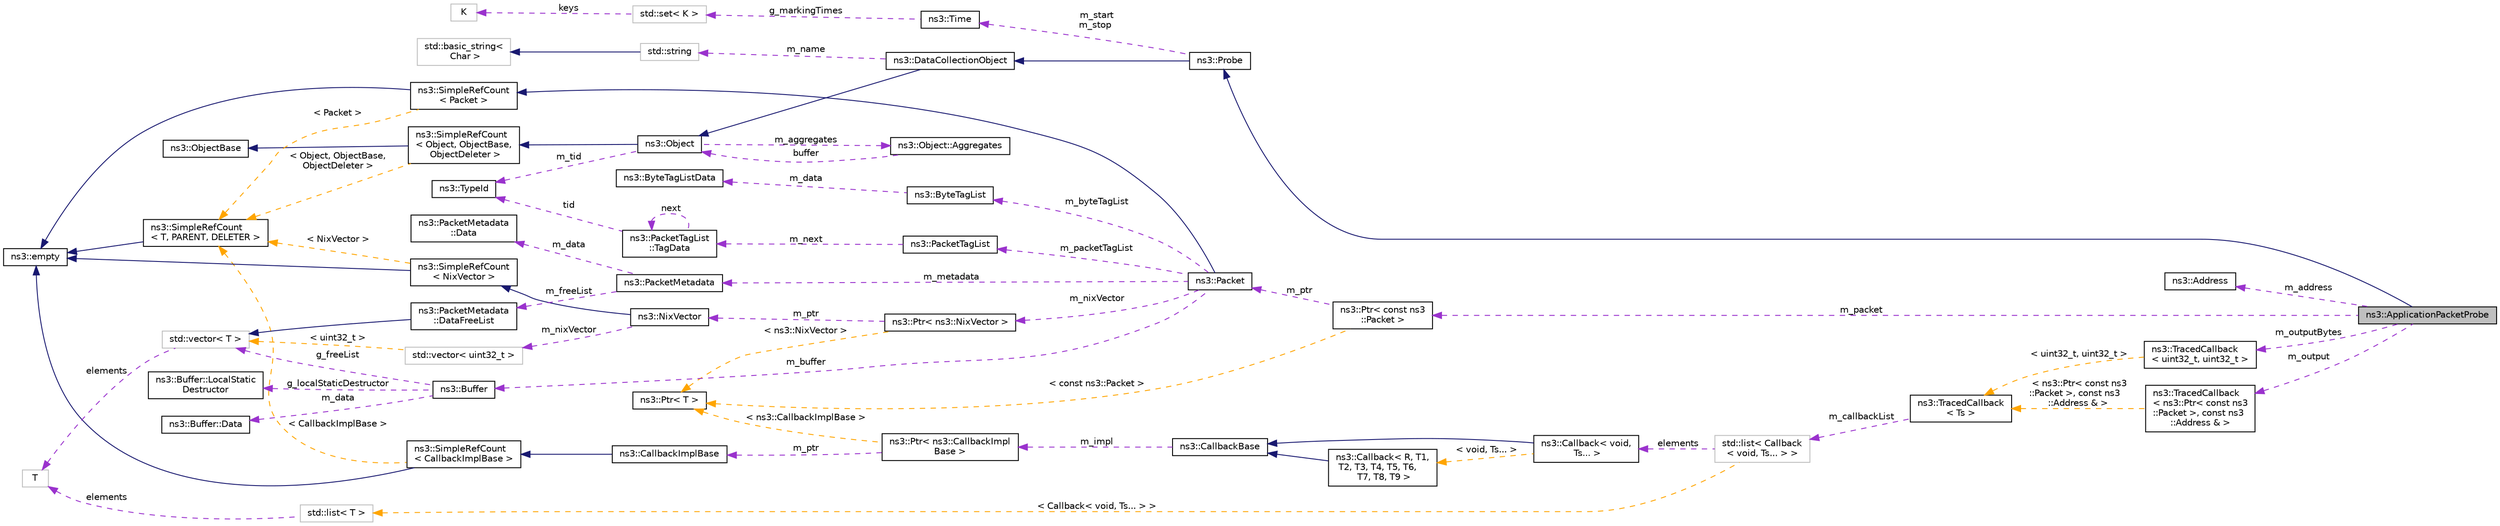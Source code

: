 digraph "ns3::ApplicationPacketProbe"
{
 // LATEX_PDF_SIZE
  edge [fontname="Helvetica",fontsize="10",labelfontname="Helvetica",labelfontsize="10"];
  node [fontname="Helvetica",fontsize="10",shape=record];
  rankdir="LR";
  Node1 [label="ns3::ApplicationPacketProbe",height=0.2,width=0.4,color="black", fillcolor="grey75", style="filled", fontcolor="black",tooltip="Probe to translate from a TraceSource to two more easily parsed TraceSources."];
  Node2 -> Node1 [dir="back",color="midnightblue",fontsize="10",style="solid",fontname="Helvetica"];
  Node2 [label="ns3::Probe",height=0.2,width=0.4,color="black", fillcolor="white", style="filled",URL="$classns3_1_1_probe.html",tooltip="Base class for probes."];
  Node3 -> Node2 [dir="back",color="midnightblue",fontsize="10",style="solid",fontname="Helvetica"];
  Node3 [label="ns3::DataCollectionObject",height=0.2,width=0.4,color="black", fillcolor="white", style="filled",URL="$classns3_1_1_data_collection_object.html",tooltip="Base class for data collection framework objects."];
  Node4 -> Node3 [dir="back",color="midnightblue",fontsize="10",style="solid",fontname="Helvetica"];
  Node4 [label="ns3::Object",height=0.2,width=0.4,color="black", fillcolor="white", style="filled",URL="$classns3_1_1_object.html",tooltip="A base class which provides memory management and object aggregation."];
  Node5 -> Node4 [dir="back",color="midnightblue",fontsize="10",style="solid",fontname="Helvetica"];
  Node5 [label="ns3::SimpleRefCount\l\< Object, ObjectBase,\l ObjectDeleter \>",height=0.2,width=0.4,color="black", fillcolor="white", style="filled",URL="$classns3_1_1_simple_ref_count.html",tooltip=" "];
  Node6 -> Node5 [dir="back",color="midnightblue",fontsize="10",style="solid",fontname="Helvetica"];
  Node6 [label="ns3::ObjectBase",height=0.2,width=0.4,color="black", fillcolor="white", style="filled",URL="$classns3_1_1_object_base.html",tooltip="Anchor the ns-3 type and attribute system."];
  Node7 -> Node5 [dir="back",color="orange",fontsize="10",style="dashed",label=" \< Object, ObjectBase,\l ObjectDeleter \>" ,fontname="Helvetica"];
  Node7 [label="ns3::SimpleRefCount\l\< T, PARENT, DELETER \>",height=0.2,width=0.4,color="black", fillcolor="white", style="filled",URL="$classns3_1_1_simple_ref_count.html",tooltip="A template-based reference counting class."];
  Node8 -> Node7 [dir="back",color="midnightblue",fontsize="10",style="solid",fontname="Helvetica"];
  Node8 [label="ns3::empty",height=0.2,width=0.4,color="black", fillcolor="white", style="filled",URL="$classns3_1_1empty.html",tooltip="make Callback use a separate empty type"];
  Node9 -> Node4 [dir="back",color="darkorchid3",fontsize="10",style="dashed",label=" m_tid" ,fontname="Helvetica"];
  Node9 [label="ns3::TypeId",height=0.2,width=0.4,color="black", fillcolor="white", style="filled",URL="$classns3_1_1_type_id.html",tooltip="a unique identifier for an interface."];
  Node10 -> Node4 [dir="back",color="darkorchid3",fontsize="10",style="dashed",label=" m_aggregates" ,fontname="Helvetica"];
  Node10 [label="ns3::Object::Aggregates",height=0.2,width=0.4,color="black", fillcolor="white", style="filled",URL="$structns3_1_1_object_1_1_aggregates.html",tooltip="The list of Objects aggregated to this one."];
  Node4 -> Node10 [dir="back",color="darkorchid3",fontsize="10",style="dashed",label=" buffer" ,fontname="Helvetica"];
  Node11 -> Node3 [dir="back",color="darkorchid3",fontsize="10",style="dashed",label=" m_name" ,fontname="Helvetica"];
  Node11 [label="std::string",height=0.2,width=0.4,color="grey75", fillcolor="white", style="filled",tooltip=" "];
  Node12 -> Node11 [dir="back",color="midnightblue",fontsize="10",style="solid",fontname="Helvetica"];
  Node12 [label="std::basic_string\<\l Char \>",height=0.2,width=0.4,color="grey75", fillcolor="white", style="filled",tooltip=" "];
  Node13 -> Node2 [dir="back",color="darkorchid3",fontsize="10",style="dashed",label=" m_start\nm_stop" ,fontname="Helvetica"];
  Node13 [label="ns3::Time",height=0.2,width=0.4,color="black", fillcolor="white", style="filled",URL="$classns3_1_1_time.html",tooltip="Simulation virtual time values and global simulation resolution."];
  Node14 -> Node13 [dir="back",color="darkorchid3",fontsize="10",style="dashed",label=" g_markingTimes" ,fontname="Helvetica"];
  Node14 [label="std::set\< K \>",height=0.2,width=0.4,color="grey75", fillcolor="white", style="filled",tooltip=" "];
  Node15 -> Node14 [dir="back",color="darkorchid3",fontsize="10",style="dashed",label=" keys" ,fontname="Helvetica"];
  Node15 [label="K",height=0.2,width=0.4,color="grey75", fillcolor="white", style="filled",tooltip=" "];
  Node16 -> Node1 [dir="back",color="darkorchid3",fontsize="10",style="dashed",label=" m_address" ,fontname="Helvetica"];
  Node16 [label="ns3::Address",height=0.2,width=0.4,color="black", fillcolor="white", style="filled",URL="$classns3_1_1_address.html",tooltip="a polymophic address class"];
  Node17 -> Node1 [dir="back",color="darkorchid3",fontsize="10",style="dashed",label=" m_packet" ,fontname="Helvetica"];
  Node17 [label="ns3::Ptr\< const ns3\l::Packet \>",height=0.2,width=0.4,color="black", fillcolor="white", style="filled",URL="$classns3_1_1_ptr.html",tooltip=" "];
  Node18 -> Node17 [dir="back",color="darkorchid3",fontsize="10",style="dashed",label=" m_ptr" ,fontname="Helvetica"];
  Node18 [label="ns3::Packet",height=0.2,width=0.4,color="black", fillcolor="white", style="filled",URL="$classns3_1_1_packet.html",tooltip="network packets"];
  Node19 -> Node18 [dir="back",color="midnightblue",fontsize="10",style="solid",fontname="Helvetica"];
  Node19 [label="ns3::SimpleRefCount\l\< Packet \>",height=0.2,width=0.4,color="black", fillcolor="white", style="filled",URL="$classns3_1_1_simple_ref_count.html",tooltip=" "];
  Node8 -> Node19 [dir="back",color="midnightblue",fontsize="10",style="solid",fontname="Helvetica"];
  Node7 -> Node19 [dir="back",color="orange",fontsize="10",style="dashed",label=" \< Packet \>" ,fontname="Helvetica"];
  Node20 -> Node18 [dir="back",color="darkorchid3",fontsize="10",style="dashed",label=" m_nixVector" ,fontname="Helvetica"];
  Node20 [label="ns3::Ptr\< ns3::NixVector \>",height=0.2,width=0.4,color="black", fillcolor="white", style="filled",URL="$classns3_1_1_ptr.html",tooltip=" "];
  Node21 -> Node20 [dir="back",color="darkorchid3",fontsize="10",style="dashed",label=" m_ptr" ,fontname="Helvetica"];
  Node21 [label="ns3::NixVector",height=0.2,width=0.4,color="black", fillcolor="white", style="filled",URL="$classns3_1_1_nix_vector.html",tooltip="Neighbor-index data structure for nix-vector routing."];
  Node22 -> Node21 [dir="back",color="midnightblue",fontsize="10",style="solid",fontname="Helvetica"];
  Node22 [label="ns3::SimpleRefCount\l\< NixVector \>",height=0.2,width=0.4,color="black", fillcolor="white", style="filled",URL="$classns3_1_1_simple_ref_count.html",tooltip=" "];
  Node8 -> Node22 [dir="back",color="midnightblue",fontsize="10",style="solid",fontname="Helvetica"];
  Node7 -> Node22 [dir="back",color="orange",fontsize="10",style="dashed",label=" \< NixVector \>" ,fontname="Helvetica"];
  Node23 -> Node21 [dir="back",color="darkorchid3",fontsize="10",style="dashed",label=" m_nixVector" ,fontname="Helvetica"];
  Node23 [label="std::vector\< uint32_t \>",height=0.2,width=0.4,color="grey75", fillcolor="white", style="filled",tooltip=" "];
  Node24 -> Node23 [dir="back",color="orange",fontsize="10",style="dashed",label=" \< uint32_t \>" ,fontname="Helvetica"];
  Node24 [label="std::vector\< T \>",height=0.2,width=0.4,color="grey75", fillcolor="white", style="filled",tooltip=" "];
  Node25 -> Node24 [dir="back",color="darkorchid3",fontsize="10",style="dashed",label=" elements" ,fontname="Helvetica"];
  Node25 [label="T",height=0.2,width=0.4,color="grey75", fillcolor="white", style="filled",tooltip=" "];
  Node26 -> Node20 [dir="back",color="orange",fontsize="10",style="dashed",label=" \< ns3::NixVector \>" ,fontname="Helvetica"];
  Node26 [label="ns3::Ptr\< T \>",height=0.2,width=0.4,color="black", fillcolor="white", style="filled",URL="$classns3_1_1_ptr.html",tooltip="Smart pointer class similar to boost::intrusive_ptr."];
  Node27 -> Node18 [dir="back",color="darkorchid3",fontsize="10",style="dashed",label=" m_metadata" ,fontname="Helvetica"];
  Node27 [label="ns3::PacketMetadata",height=0.2,width=0.4,color="black", fillcolor="white", style="filled",URL="$classns3_1_1_packet_metadata.html",tooltip="Handle packet metadata about packet headers and trailers."];
  Node28 -> Node27 [dir="back",color="darkorchid3",fontsize="10",style="dashed",label=" m_data" ,fontname="Helvetica"];
  Node28 [label="ns3::PacketMetadata\l::Data",height=0.2,width=0.4,color="black", fillcolor="white", style="filled",URL="$structns3_1_1_packet_metadata_1_1_data.html",tooltip="Data structure."];
  Node29 -> Node27 [dir="back",color="darkorchid3",fontsize="10",style="dashed",label=" m_freeList" ,fontname="Helvetica"];
  Node29 [label="ns3::PacketMetadata\l::DataFreeList",height=0.2,width=0.4,color="black", fillcolor="white", style="filled",URL="$classns3_1_1_packet_metadata_1_1_data_free_list.html",tooltip="Class to hold all the metadata."];
  Node24 -> Node29 [dir="back",color="midnightblue",fontsize="10",style="solid",fontname="Helvetica"];
  Node30 -> Node18 [dir="back",color="darkorchid3",fontsize="10",style="dashed",label=" m_byteTagList" ,fontname="Helvetica"];
  Node30 [label="ns3::ByteTagList",height=0.2,width=0.4,color="black", fillcolor="white", style="filled",URL="$classns3_1_1_byte_tag_list.html",tooltip="keep track of the byte tags stored in a packet."];
  Node31 -> Node30 [dir="back",color="darkorchid3",fontsize="10",style="dashed",label=" m_data" ,fontname="Helvetica"];
  Node31 [label="ns3::ByteTagListData",height=0.2,width=0.4,color="black", fillcolor="white", style="filled",URL="$structns3_1_1_byte_tag_list_data.html",tooltip="Internal representation of the byte tags stored in a packet."];
  Node32 -> Node18 [dir="back",color="darkorchid3",fontsize="10",style="dashed",label=" m_packetTagList" ,fontname="Helvetica"];
  Node32 [label="ns3::PacketTagList",height=0.2,width=0.4,color="black", fillcolor="white", style="filled",URL="$classns3_1_1_packet_tag_list.html",tooltip="List of the packet tags stored in a packet."];
  Node33 -> Node32 [dir="back",color="darkorchid3",fontsize="10",style="dashed",label=" m_next" ,fontname="Helvetica"];
  Node33 [label="ns3::PacketTagList\l::TagData",height=0.2,width=0.4,color="black", fillcolor="white", style="filled",URL="$structns3_1_1_packet_tag_list_1_1_tag_data.html",tooltip="Tree node for sharing serialized tags."];
  Node33 -> Node33 [dir="back",color="darkorchid3",fontsize="10",style="dashed",label=" next" ,fontname="Helvetica"];
  Node9 -> Node33 [dir="back",color="darkorchid3",fontsize="10",style="dashed",label=" tid" ,fontname="Helvetica"];
  Node34 -> Node18 [dir="back",color="darkorchid3",fontsize="10",style="dashed",label=" m_buffer" ,fontname="Helvetica"];
  Node34 [label="ns3::Buffer",height=0.2,width=0.4,color="black", fillcolor="white", style="filled",URL="$classns3_1_1_buffer.html",tooltip="automatically resized byte buffer"];
  Node35 -> Node34 [dir="back",color="darkorchid3",fontsize="10",style="dashed",label=" m_data" ,fontname="Helvetica"];
  Node35 [label="ns3::Buffer::Data",height=0.2,width=0.4,color="black", fillcolor="white", style="filled",URL="$structns3_1_1_buffer_1_1_data.html",tooltip="This data structure is variable-sized through its last member whose size is determined at allocation ..."];
  Node36 -> Node34 [dir="back",color="darkorchid3",fontsize="10",style="dashed",label=" g_localStaticDestructor" ,fontname="Helvetica"];
  Node36 [label="ns3::Buffer::LocalStatic\lDestructor",height=0.2,width=0.4,color="black", fillcolor="white", style="filled",URL="$structns3_1_1_buffer_1_1_local_static_destructor.html",tooltip="Local static destructor structure."];
  Node24 -> Node34 [dir="back",color="darkorchid3",fontsize="10",style="dashed",label=" g_freeList" ,fontname="Helvetica"];
  Node26 -> Node17 [dir="back",color="orange",fontsize="10",style="dashed",label=" \< const ns3::Packet \>" ,fontname="Helvetica"];
  Node37 -> Node1 [dir="back",color="darkorchid3",fontsize="10",style="dashed",label=" m_outputBytes" ,fontname="Helvetica"];
  Node37 [label="ns3::TracedCallback\l\< uint32_t, uint32_t \>",height=0.2,width=0.4,color="black", fillcolor="white", style="filled",URL="$classns3_1_1_traced_callback.html",tooltip=" "];
  Node38 -> Node37 [dir="back",color="orange",fontsize="10",style="dashed",label=" \< uint32_t, uint32_t \>" ,fontname="Helvetica"];
  Node38 [label="ns3::TracedCallback\l\< Ts \>",height=0.2,width=0.4,color="black", fillcolor="white", style="filled",URL="$classns3_1_1_traced_callback.html",tooltip="Forward calls to a chain of Callback."];
  Node39 -> Node38 [dir="back",color="darkorchid3",fontsize="10",style="dashed",label=" m_callbackList" ,fontname="Helvetica"];
  Node39 [label="std::list\< Callback\l\< void, Ts... \> \>",height=0.2,width=0.4,color="grey75", fillcolor="white", style="filled",tooltip=" "];
  Node40 -> Node39 [dir="back",color="darkorchid3",fontsize="10",style="dashed",label=" elements" ,fontname="Helvetica"];
  Node40 [label="ns3::Callback\< void,\l Ts... \>",height=0.2,width=0.4,color="black", fillcolor="white", style="filled",URL="$classns3_1_1_callback.html",tooltip=" "];
  Node41 -> Node40 [dir="back",color="midnightblue",fontsize="10",style="solid",fontname="Helvetica"];
  Node41 [label="ns3::CallbackBase",height=0.2,width=0.4,color="black", fillcolor="white", style="filled",URL="$classns3_1_1_callback_base.html",tooltip="Base class for Callback class."];
  Node42 -> Node41 [dir="back",color="darkorchid3",fontsize="10",style="dashed",label=" m_impl" ,fontname="Helvetica"];
  Node42 [label="ns3::Ptr\< ns3::CallbackImpl\lBase \>",height=0.2,width=0.4,color="black", fillcolor="white", style="filled",URL="$classns3_1_1_ptr.html",tooltip=" "];
  Node43 -> Node42 [dir="back",color="darkorchid3",fontsize="10",style="dashed",label=" m_ptr" ,fontname="Helvetica"];
  Node43 [label="ns3::CallbackImplBase",height=0.2,width=0.4,color="black", fillcolor="white", style="filled",URL="$classns3_1_1_callback_impl_base.html",tooltip="Abstract base class for CallbackImpl Provides reference counting and equality test."];
  Node44 -> Node43 [dir="back",color="midnightblue",fontsize="10",style="solid",fontname="Helvetica"];
  Node44 [label="ns3::SimpleRefCount\l\< CallbackImplBase \>",height=0.2,width=0.4,color="black", fillcolor="white", style="filled",URL="$classns3_1_1_simple_ref_count.html",tooltip=" "];
  Node8 -> Node44 [dir="back",color="midnightblue",fontsize="10",style="solid",fontname="Helvetica"];
  Node7 -> Node44 [dir="back",color="orange",fontsize="10",style="dashed",label=" \< CallbackImplBase \>" ,fontname="Helvetica"];
  Node26 -> Node42 [dir="back",color="orange",fontsize="10",style="dashed",label=" \< ns3::CallbackImplBase \>" ,fontname="Helvetica"];
  Node45 -> Node40 [dir="back",color="orange",fontsize="10",style="dashed",label=" \< void, Ts... \>" ,fontname="Helvetica"];
  Node45 [label="ns3::Callback\< R, T1,\l T2, T3, T4, T5, T6,\l T7, T8, T9 \>",height=0.2,width=0.4,color="black", fillcolor="white", style="filled",URL="$classns3_1_1_callback.html",tooltip="Callback template class."];
  Node41 -> Node45 [dir="back",color="midnightblue",fontsize="10",style="solid",fontname="Helvetica"];
  Node46 -> Node39 [dir="back",color="orange",fontsize="10",style="dashed",label=" \< Callback\< void, Ts... \> \>" ,fontname="Helvetica"];
  Node46 [label="std::list\< T \>",height=0.2,width=0.4,color="grey75", fillcolor="white", style="filled",tooltip=" "];
  Node25 -> Node46 [dir="back",color="darkorchid3",fontsize="10",style="dashed",label=" elements" ,fontname="Helvetica"];
  Node47 -> Node1 [dir="back",color="darkorchid3",fontsize="10",style="dashed",label=" m_output" ,fontname="Helvetica"];
  Node47 [label="ns3::TracedCallback\l\< ns3::Ptr\< const ns3\l::Packet \>, const ns3\l::Address & \>",height=0.2,width=0.4,color="black", fillcolor="white", style="filled",URL="$classns3_1_1_traced_callback.html",tooltip=" "];
  Node38 -> Node47 [dir="back",color="orange",fontsize="10",style="dashed",label=" \< ns3::Ptr\< const ns3\l::Packet \>, const ns3\l::Address & \>" ,fontname="Helvetica"];
}
